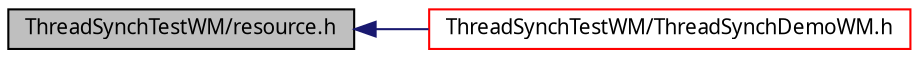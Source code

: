 digraph G
{
  edge [fontname="FreeSans.ttf",fontsize=10,labelfontname="FreeSans.ttf",labelfontsize=10];
  node [fontname="FreeSans.ttf",fontsize=10,shape=record];
  rankdir=LR;
  Node1 [label="ThreadSynchTestWM/resource.h",height=0.2,width=0.4,color="black", fillcolor="grey75", style="filled" fontcolor="black"];
  Node1 -> Node2 [dir=back,color="midnightblue",fontsize=10,style="solid"];
  Node2 [label="ThreadSynchTestWM/ThreadSynchDemoWM.h",height=0.2,width=0.4,color="red", fillcolor="white", style="filled",URL="$_thread_synch_demo_w_m_8h.html"];
}
